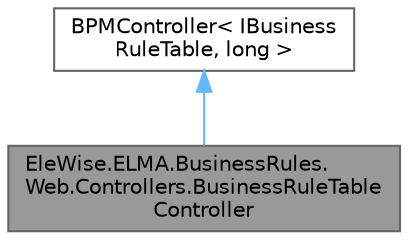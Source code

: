 digraph "EleWise.ELMA.BusinessRules.Web.Controllers.BusinessRuleTableController"
{
 // LATEX_PDF_SIZE
  bgcolor="transparent";
  edge [fontname=Helvetica,fontsize=10,labelfontname=Helvetica,labelfontsize=10];
  node [fontname=Helvetica,fontsize=10,shape=box,height=0.2,width=0.4];
  Node1 [id="Node000001",label="EleWise.ELMA.BusinessRules.\lWeb.Controllers.BusinessRuleTable\lController",height=0.2,width=0.4,color="gray40", fillcolor="grey60", style="filled", fontcolor="black",tooltip="Контроллер таблицы бизнес правил"];
  Node2 -> Node1 [id="edge1_Node000001_Node000002",dir="back",color="steelblue1",style="solid",tooltip=" "];
  Node2 [id="Node000002",label="BPMController\< IBusiness\lRuleTable, long \>",height=0.2,width=0.4,color="gray40", fillcolor="white", style="filled",tooltip=" "];
}
